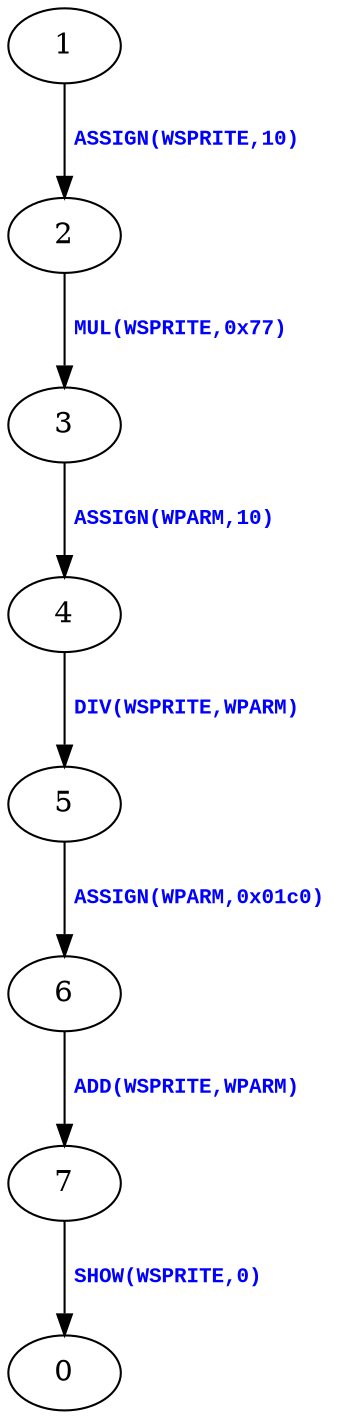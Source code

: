 digraph {
 node [shape=oval];
"1" -> "2"[fontcolor=blue, label=< <table border="0"><tr><td><font face="Courier New" point-size="10"><b>ASSIGN(WSPRITE,10)<br align="left"/></b></font></td></tr>
</table>>];
"2" -> "3"[fontcolor=blue, label=< <table border="0"><tr><td><font face="Courier New" point-size="10"><b>MUL(WSPRITE,0x77)<br align="left"/></b></font></td></tr>
</table>>];
"3" -> "4"[fontcolor=blue, label=< <table border="0"><tr><td><font face="Courier New" point-size="10"><b>ASSIGN(WPARM,10)<br align="left"/></b></font></td></tr>
</table>>];
"4" -> "5"[fontcolor=blue, label=< <table border="0"><tr><td><font face="Courier New" point-size="10"><b>DIV(WSPRITE,WPARM)<br align="left"/></b></font></td></tr>
</table>>];
"5" -> "6"[fontcolor=blue, label=< <table border="0"><tr><td><font face="Courier New" point-size="10"><b>ASSIGN(WPARM,0x01c0)<br align="left"/></b></font></td></tr>
</table>>];
"6" -> "7"[fontcolor=blue, label=< <table border="0"><tr><td><font face="Courier New" point-size="10"><b>ADD(WSPRITE,WPARM)<br align="left"/></b></font></td></tr>
</table>>];
"7" -> "0"[fontcolor=blue, label=< <table border="0"><tr><td><font face="Courier New" point-size="10"><b>SHOW(WSPRITE,0)<br align="left"/></b></font></td></tr>
</table>>];
}
